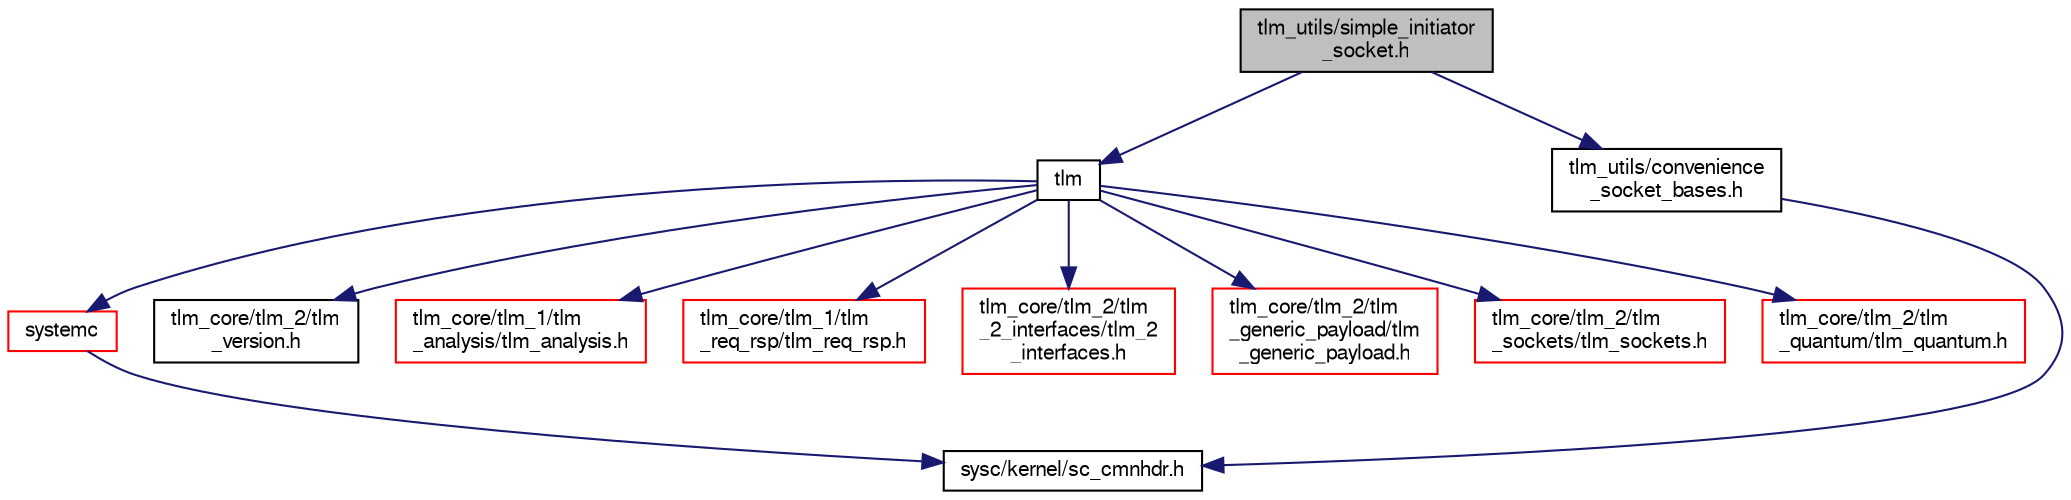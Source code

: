 digraph "tlm_utils/simple_initiator_socket.h"
{
  edge [fontname="FreeSans",fontsize="10",labelfontname="FreeSans",labelfontsize="10"];
  node [fontname="FreeSans",fontsize="10",shape=record];
  Node0 [label="tlm_utils/simple_initiator\l_socket.h",height=0.2,width=0.4,color="black", fillcolor="grey75", style="filled", fontcolor="black"];
  Node0 -> Node1 [color="midnightblue",fontsize="10",style="solid",fontname="FreeSans"];
  Node1 [label="tlm",height=0.2,width=0.4,color="black", fillcolor="white", style="filled",URL="$a00671.html"];
  Node1 -> Node2 [color="midnightblue",fontsize="10",style="solid",fontname="FreeSans"];
  Node2 [label="systemc",height=0.2,width=0.4,color="red", fillcolor="white", style="filled",URL="/mnt/c/Users/fangk/Documents/hdl-playground/lib/systemc-2.3.3/objdir/docs/sysc/doxygen/systemc.tag$a00401.html"];
  Node2 -> Node3 [color="midnightblue",fontsize="10",style="solid",fontname="FreeSans"];
  Node3 [label="sysc/kernel/sc_cmnhdr.h",height=0.2,width=0.4,color="black", fillcolor="white", style="filled",URL="/mnt/c/Users/fangk/Documents/hdl-playground/lib/systemc-2.3.3/objdir/docs/sysc/doxygen/systemc.tag$a00224.html"];
  Node1 -> Node90 [color="midnightblue",fontsize="10",style="solid",fontname="FreeSans"];
  Node90 [label="tlm_core/tlm_2/tlm\l_version.h",height=0.2,width=0.4,color="black", fillcolor="white", style="filled",URL="$a00785.html"];
  Node1 -> Node91 [color="midnightblue",fontsize="10",style="solid",fontname="FreeSans"];
  Node91 [label="tlm_core/tlm_1/tlm\l_analysis/tlm_analysis.h",height=0.2,width=0.4,color="red", fillcolor="white", style="filled",URL="$a00677.html"];
  Node1 -> Node215 [color="midnightblue",fontsize="10",style="solid",fontname="FreeSans"];
  Node215 [label="tlm_core/tlm_1/tlm\l_req_rsp/tlm_req_rsp.h",height=0.2,width=0.4,color="red", fillcolor="white", style="filled",URL="$a00737.html"];
  Node1 -> Node222 [color="midnightblue",fontsize="10",style="solid",fontname="FreeSans"];
  Node222 [label="tlm_core/tlm_2/tlm\l_2_interfaces/tlm_2\l_interfaces.h",height=0.2,width=0.4,color="red", fillcolor="white", style="filled",URL="$a00740.html"];
  Node1 -> Node225 [color="midnightblue",fontsize="10",style="solid",fontname="FreeSans"];
  Node225 [label="tlm_core/tlm_2/tlm\l_generic_payload/tlm\l_generic_payload.h",height=0.2,width=0.4,color="red", fillcolor="white", style="filled",URL="$a00755.html"];
  Node1 -> Node232 [color="midnightblue",fontsize="10",style="solid",fontname="FreeSans"];
  Node232 [label="tlm_core/tlm_2/tlm\l_sockets/tlm_sockets.h",height=0.2,width=0.4,color="red", fillcolor="white", style="filled",URL="$a00779.html"];
  Node1 -> Node236 [color="midnightblue",fontsize="10",style="solid",fontname="FreeSans"];
  Node236 [label="tlm_core/tlm_2/tlm\l_quantum/tlm_quantum.h",height=0.2,width=0.4,color="red", fillcolor="white", style="filled",URL="$a00770.html"];
  Node0 -> Node238 [color="midnightblue",fontsize="10",style="solid",fontname="FreeSans"];
  Node238 [label="tlm_utils/convenience\l_socket_bases.h",height=0.2,width=0.4,color="black", fillcolor="white", style="filled",URL="$a00788.html"];
  Node238 -> Node3 [color="midnightblue",fontsize="10",style="solid",fontname="FreeSans"];
}
